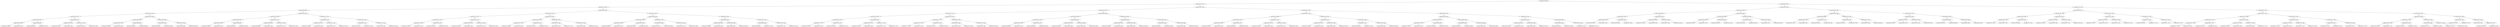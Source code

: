 digraph G{
1023789471 [label="Node{data=[5018, 5018]}"]
1023789471 -> 2134040614
2134040614 [label="Node{data=[3725, 3725]}"]
2134040614 -> 1265768728
1265768728 [label="Node{data=[3129, 3129]}"]
1265768728 -> 718436710
718436710 [label="Node{data=[3089, 3089]}"]
718436710 -> 965219474
965219474 [label="Node{data=[2879, 2879]}"]
965219474 -> 1364451413
1364451413 [label="Node{data=[2871, 2871]}"]
1364451413 -> 179472830
179472830 [label="Node{data=[2861, 2861]}"]
179472830 -> 865261767
865261767 [label="Node{data=[2564, 2564]}"]
865261767 -> 1246197411
1246197411 [label="Node{data=[2563, 2563]}"]
865261767 -> 81295094
81295094 [label="Node{data=[2565, 2565]}"]
179472830 -> 448393386
448393386 [label="Node{data=[2869, 2869]}"]
448393386 -> 1061705690
1061705690 [label="Node{data=[2868, 2868]}"]
448393386 -> 1313590526
1313590526 [label="Node{data=[2870, 2870]}"]
1364451413 -> 165903367
165903367 [label="Node{data=[2875, 2875]}"]
165903367 -> 1552605489
1552605489 [label="Node{data=[2873, 2873]}"]
1552605489 -> 553753597
553753597 [label="Node{data=[2872, 2872]}"]
1552605489 -> 834506527
834506527 [label="Node{data=[2874, 2874]}"]
165903367 -> 598531691
598531691 [label="Node{data=[2877, 2877]}"]
598531691 -> 673456198
673456198 [label="Node{data=[2876, 2876]}"]
598531691 -> 98015436
98015436 [label="Node{data=[2878, 2878]}"]
965219474 -> 1481587230
1481587230 [label="Node{data=[3045, 3045]}"]
1481587230 -> 500562170
500562170 [label="Node{data=[2883, 2883]}"]
500562170 -> 343592214
343592214 [label="Node{data=[2881, 2881]}"]
343592214 -> 760362669
760362669 [label="Node{data=[2880, 2880]}"]
343592214 -> 208434899
208434899 [label="Node{data=[2882, 2882]}"]
500562170 -> 1053576588
1053576588 [label="Node{data=[2889, 2889]}"]
1053576588 -> 2090612030
2090612030 [label="Node{data=[2884, 2884]}"]
1053576588 -> 1078432606
1078432606 [label="Node{data=[2896, 2896]}"]
1481587230 -> 804437867
804437867 [label="Node{data=[3085, 3085]}"]
804437867 -> 1938695988
1938695988 [label="Node{data=[3083, 3083]}"]
1938695988 -> 1856428478
1856428478 [label="Node{data=[3082, 3082]}"]
1938695988 -> 310864471
310864471 [label="Node{data=[3084, 3084]}"]
804437867 -> 682923659
682923659 [label="Node{data=[3087, 3087]}"]
682923659 -> 704754478
704754478 [label="Node{data=[3086, 3086]}"]
682923659 -> 1915938041
1915938041 [label="Node{data=[3088, 3088]}"]
718436710 -> 1531903290
1531903290 [label="Node{data=[3105, 3105]}"]
1531903290 -> 1463957526
1463957526 [label="Node{data=[3097, 3097]}"]
1463957526 -> 1887267091
1887267091 [label="Node{data=[3093, 3093]}"]
1887267091 -> 353193673
353193673 [label="Node{data=[3091, 3091]}"]
353193673 -> 965138047
965138047 [label="Node{data=[3090, 3090]}"]
353193673 -> 2135083985
2135083985 [label="Node{data=[3092, 3092]}"]
1887267091 -> 1684803803
1684803803 [label="Node{data=[3095, 3095]}"]
1684803803 -> 468218265
468218265 [label="Node{data=[3094, 3094]}"]
1684803803 -> 340945333
340945333 [label="Node{data=[3096, 3096]}"]
1463957526 -> 2108105901
2108105901 [label="Node{data=[3101, 3101]}"]
2108105901 -> 2043218186
2043218186 [label="Node{data=[3099, 3099]}"]
2043218186 -> 569756435
569756435 [label="Node{data=[3098, 3098]}"]
2043218186 -> 653066585
653066585 [label="Node{data=[3100, 3100]}"]
2108105901 -> 1647041381
1647041381 [label="Node{data=[3103, 3103]}"]
1647041381 -> 1394286451
1394286451 [label="Node{data=[3102, 3102]}"]
1647041381 -> 1555688272
1555688272 [label="Node{data=[3104, 3104]}"]
1531903290 -> 311479895
311479895 [label="Node{data=[3121, 3121]}"]
311479895 -> 786227091
786227091 [label="Node{data=[3109, 3109]}"]
786227091 -> 632798652
632798652 [label="Node{data=[3107, 3107]}"]
632798652 -> 919019825
919019825 [label="Node{data=[3106, 3106]}"]
632798652 -> 573682632
573682632 [label="Node{data=[3108, 3108]}"]
786227091 -> 1792659546
1792659546 [label="Node{data=[3111, 3111]}"]
1792659546 -> 1922812640
1922812640 [label="Node{data=[3110, 3110]}"]
1792659546 -> 2103096107
2103096107 [label="Node{data=[3120, 3120]}"]
311479895 -> 1381691579
1381691579 [label="Node{data=[3125, 3125]}"]
1381691579 -> 1982177706
1982177706 [label="Node{data=[3123, 3123]}"]
1982177706 -> 1522903364
1522903364 [label="Node{data=[3122, 3122]}"]
1982177706 -> 1915652828
1915652828 [label="Node{data=[3124, 3124]}"]
1381691579 -> 2004120330
2004120330 [label="Node{data=[3127, 3127]}"]
2004120330 -> 738702527
738702527 [label="Node{data=[3126, 3126]}"]
2004120330 -> 1543481330
1543481330 [label="Node{data=[3128, 3128]}"]
1265768728 -> 1568779835
1568779835 [label="Node{data=[3449, 3449]}"]
1568779835 -> 154761890
154761890 [label="Node{data=[3145, 3145]}"]
154761890 -> 403342710
403342710 [label="Node{data=[3137, 3137]}"]
403342710 -> 1055682994
1055682994 [label="Node{data=[3133, 3133]}"]
1055682994 -> 1858924578
1858924578 [label="Node{data=[3131, 3131]}"]
1858924578 -> 744647475
744647475 [label="Node{data=[3130, 3130]}"]
1858924578 -> 1611623164
1611623164 [label="Node{data=[3132, 3132]}"]
1055682994 -> 1026815662
1026815662 [label="Node{data=[3135, 3135]}"]
1026815662 -> 888622282
888622282 [label="Node{data=[3134, 3134]}"]
1026815662 -> 192119444
192119444 [label="Node{data=[3136, 3136]}"]
403342710 -> 279986572
279986572 [label="Node{data=[3141, 3141]}"]
279986572 -> 840188850
840188850 [label="Node{data=[3139, 3139]}"]
840188850 -> 1007405094
1007405094 [label="Node{data=[3138, 3138]}"]
840188850 -> 729520657
729520657 [label="Node{data=[3140, 3140]}"]
279986572 -> 961876691
961876691 [label="Node{data=[3143, 3143]}"]
961876691 -> 701288344
701288344 [label="Node{data=[3142, 3142]}"]
961876691 -> 1264871551
1264871551 [label="Node{data=[3144, 3144]}"]
154761890 -> 1018746896
1018746896 [label="Node{data=[3153, 3153]}"]
1018746896 -> 770348766
770348766 [label="Node{data=[3149, 3149]}"]
770348766 -> 1653947636
1653947636 [label="Node{data=[3147, 3147]}"]
1653947636 -> 182093641
182093641 [label="Node{data=[3146, 3146]}"]
1653947636 -> 1884857946
1884857946 [label="Node{data=[3148, 3148]}"]
770348766 -> 167609065
167609065 [label="Node{data=[3151, 3151]}"]
167609065 -> 1111780798
1111780798 [label="Node{data=[3150, 3150]}"]
167609065 -> 477780592
477780592 [label="Node{data=[3152, 3152]}"]
1018746896 -> 690308563
690308563 [label="Node{data=[3292, 3292]}"]
690308563 -> 1277845716
1277845716 [label="Node{data=[3155, 3155]}"]
1277845716 -> 769838450
769838450 [label="Node{data=[3154, 3154]}"]
1277845716 -> 1669708644
1669708644 [label="Node{data=[3171, 3171]}"]
690308563 -> 1619882266
1619882266 [label="Node{data=[3322, 3322]}"]
1619882266 -> 2134802719
2134802719 [label="Node{data=[3302, 3302]}"]
1619882266 -> 1150048983
1150048983 [label="Node{data=[3421, 3421]}"]
1568779835 -> 169646009
169646009 [label="Node{data=[3597, 3597]}"]
169646009 -> 26354241
26354241 [label="Node{data=[3506, 3506]}"]
26354241 -> 170880277
170880277 [label="Node{data=[3502, 3502]}"]
170880277 -> 743687269
743687269 [label="Node{data=[3500, 3500]}"]
743687269 -> 1117531913
1117531913 [label="Node{data=[3499, 3499]}"]
743687269 -> 1384946993
1384946993 [label="Node{data=[3501, 3501]}"]
170880277 -> 591009200
591009200 [label="Node{data=[3504, 3504]}"]
591009200 -> 293117278
293117278 [label="Node{data=[3503, 3503]}"]
591009200 -> 851381279
851381279 [label="Node{data=[3505, 3505]}"]
26354241 -> 82602604
82602604 [label="Node{data=[3510, 3510]}"]
82602604 -> 1997043924
1997043924 [label="Node{data=[3508, 3508]}"]
1997043924 -> 584030470
584030470 [label="Node{data=[3507, 3507]}"]
1997043924 -> 1750771380
1750771380 [label="Node{data=[3509, 3509]}"]
82602604 -> 251793113
251793113 [label="Node{data=[3531, 3531]}"]
251793113 -> 997726517
997726517 [label="Node{data=[3511, 3511]}"]
251793113 -> 1705091317
1705091317 [label="Node{data=[3582, 3582]}"]
169646009 -> 1492370931
1492370931 [label="Node{data=[3631, 3631]}"]
1492370931 -> 1201175794
1201175794 [label="Node{data=[3601, 3601]}"]
1201175794 -> 1012036741
1012036741 [label="Node{data=[3599, 3599]}"]
1012036741 -> 1419566578
1419566578 [label="Node{data=[3598, 3598]}"]
1012036741 -> 310793935
310793935 [label="Node{data=[3600, 3600]}"]
1201175794 -> 377345921
377345921 [label="Node{data=[3603, 3603]}"]
377345921 -> 958693271
958693271 [label="Node{data=[3602, 3602]}"]
377345921 -> 199579148
199579148 [label="Node{data=[3604, 3604]}"]
1492370931 -> 729106833
729106833 [label="Node{data=[3721, 3721]}"]
729106833 -> 1397506721
1397506721 [label="Node{data=[3660, 3660]}"]
1397506721 -> 1225676696
1225676696 [label="Node{data=[3646, 3646]}"]
1397506721 -> 1752837507
1752837507 [label="Node{data=[3720, 3720]}"]
729106833 -> 1765984476
1765984476 [label="Node{data=[3723, 3723]}"]
1765984476 -> 1479198239
1479198239 [label="Node{data=[3722, 3722]}"]
1765984476 -> 1663301653
1663301653 [label="Node{data=[3724, 3724]}"]
2134040614 -> 1510791111
1510791111 [label="Node{data=[4501, 4501]}"]
1510791111 -> 637005938
637005938 [label="Node{data=[3789, 3789]}"]
637005938 -> 727957741
727957741 [label="Node{data=[3773, 3773]}"]
727957741 -> 1476163268
1476163268 [label="Node{data=[3733, 3733]}"]
1476163268 -> 1802641683
1802641683 [label="Node{data=[3729, 3729]}"]
1802641683 -> 1897674863
1897674863 [label="Node{data=[3727, 3727]}"]
1897674863 -> 1145960969
1145960969 [label="Node{data=[3726, 3726]}"]
1897674863 -> 1890840082
1890840082 [label="Node{data=[3728, 3728]}"]
1802641683 -> 171127726
171127726 [label="Node{data=[3731, 3731]}"]
171127726 -> 444378567
444378567 [label="Node{data=[3730, 3730]}"]
171127726 -> 835359027
835359027 [label="Node{data=[3732, 3732]}"]
1476163268 -> 1583757926
1583757926 [label="Node{data=[3769, 3769]}"]
1583757926 -> 1297861703
1297861703 [label="Node{data=[3735, 3735]}"]
1297861703 -> 842416830
842416830 [label="Node{data=[3734, 3734]}"]
1297861703 -> 1469058754
1469058754 [label="Node{data=[3736, 3736]}"]
1583757926 -> 952806236
952806236 [label="Node{data=[3771, 3771]}"]
952806236 -> 727736822
727736822 [label="Node{data=[3770, 3770]}"]
952806236 -> 734258582
734258582 [label="Node{data=[3772, 3772]}"]
727957741 -> 2087852082
2087852082 [label="Node{data=[3781, 3781]}"]
2087852082 -> 294636715
294636715 [label="Node{data=[3777, 3777]}"]
294636715 -> 961048765
961048765 [label="Node{data=[3775, 3775]}"]
961048765 -> 227794263
227794263 [label="Node{data=[3774, 3774]}"]
961048765 -> 1640822623
1640822623 [label="Node{data=[3776, 3776]}"]
294636715 -> 239699289
239699289 [label="Node{data=[3779, 3779]}"]
239699289 -> 1954468277
1954468277 [label="Node{data=[3778, 3778]}"]
239699289 -> 1729417992
1729417992 [label="Node{data=[3780, 3780]}"]
2087852082 -> 1633990330
1633990330 [label="Node{data=[3785, 3785]}"]
1633990330 -> 591758466
591758466 [label="Node{data=[3783, 3783]}"]
591758466 -> 565451302
565451302 [label="Node{data=[3782, 3782]}"]
591758466 -> 1618547083
1618547083 [label="Node{data=[3784, 3784]}"]
1633990330 -> 611105368
611105368 [label="Node{data=[3787, 3787]}"]
611105368 -> 729959363
729959363 [label="Node{data=[3786, 3786]}"]
611105368 -> 719720895
719720895 [label="Node{data=[3788, 3788]}"]
637005938 -> 37468193
37468193 [label="Node{data=[4485, 4485]}"]
37468193 -> 1136946244
1136946244 [label="Node{data=[4292, 4292]}"]
1136946244 -> 2057436076
2057436076 [label="Node{data=[4159, 4159]}"]
2057436076 -> 1615885998
1615885998 [label="Node{data=[3914, 3914]}"]
1615885998 -> 1073029173
1073029173 [label="Node{data=[3888, 3888]}"]
1615885998 -> 1605623235
1605623235 [label="Node{data=[4132, 4132]}"]
2057436076 -> 716845314
716845314 [label="Node{data=[4257, 4257]}"]
716845314 -> 1228724221
1228724221 [label="Node{data=[4248, 4248]}"]
716845314 -> 1608426087
1608426087 [label="Node{data=[4288, 4288]}"]
1136946244 -> 507654554
507654554 [label="Node{data=[4481, 4481]}"]
507654554 -> 1703620977
1703620977 [label="Node{data=[4455, 4455]}"]
1703620977 -> 1252491522
1252491522 [label="Node{data=[4358, 4358]}"]
1703620977 -> 1623248811
1623248811 [label="Node{data=[4480, 4480]}"]
507654554 -> 1870785736
1870785736 [label="Node{data=[4483, 4483]}"]
1870785736 -> 1404913904
1404913904 [label="Node{data=[4482, 4482]}"]
1870785736 -> 635726868
635726868 [label="Node{data=[4484, 4484]}"]
37468193 -> 1128219284
1128219284 [label="Node{data=[4493, 4493]}"]
1128219284 -> 590872983
590872983 [label="Node{data=[4489, 4489]}"]
590872983 -> 452667336
452667336 [label="Node{data=[4487, 4487]}"]
452667336 -> 477723727
477723727 [label="Node{data=[4486, 4486]}"]
452667336 -> 636200630
636200630 [label="Node{data=[4488, 4488]}"]
590872983 -> 1186737957
1186737957 [label="Node{data=[4491, 4491]}"]
1186737957 -> 87721309
87721309 [label="Node{data=[4490, 4490]}"]
1186737957 -> 1391860401
1391860401 [label="Node{data=[4492, 4492]}"]
1128219284 -> 709941327
709941327 [label="Node{data=[4497, 4497]}"]
709941327 -> 221388583
221388583 [label="Node{data=[4495, 4495]}"]
221388583 -> 1559458737
1559458737 [label="Node{data=[4494, 4494]}"]
221388583 -> 1043515660
1043515660 [label="Node{data=[4496, 4496]}"]
709941327 -> 302836773
302836773 [label="Node{data=[4499, 4499]}"]
302836773 -> 265945700
265945700 [label="Node{data=[4498, 4498]}"]
302836773 -> 1215534805
1215534805 [label="Node{data=[4500, 4500]}"]
1510791111 -> 1612799102
1612799102 [label="Node{data=[4670, 4670]}"]
1612799102 -> 356116891
356116891 [label="Node{data=[4517, 4517]}"]
356116891 -> 1244598394
1244598394 [label="Node{data=[4509, 4509]}"]
1244598394 -> 515826388
515826388 [label="Node{data=[4505, 4505]}"]
515826388 -> 1956024273
1956024273 [label="Node{data=[4503, 4503]}"]
1956024273 -> 783930857
783930857 [label="Node{data=[4502, 4502]}"]
1956024273 -> 472362116
472362116 [label="Node{data=[4504, 4504]}"]
515826388 -> 1969640854
1969640854 [label="Node{data=[4507, 4507]}"]
1969640854 -> 902739180
902739180 [label="Node{data=[4506, 4506]}"]
1969640854 -> 1438136609
1438136609 [label="Node{data=[4508, 4508]}"]
1244598394 -> 1952119966
1952119966 [label="Node{data=[4513, 4513]}"]
1952119966 -> 869780838
869780838 [label="Node{data=[4511, 4511]}"]
869780838 -> 1946052132
1946052132 [label="Node{data=[4510, 4510]}"]
869780838 -> 1729837131
1729837131 [label="Node{data=[4512, 4512]}"]
1952119966 -> 1149666874
1149666874 [label="Node{data=[4515, 4515]}"]
1149666874 -> 1228394289
1228394289 [label="Node{data=[4514, 4514]}"]
1149666874 -> 1241010037
1241010037 [label="Node{data=[4516, 4516]}"]
356116891 -> 2006974305
2006974305 [label="Node{data=[4525, 4525]}"]
2006974305 -> 123207934
123207934 [label="Node{data=[4521, 4521]}"]
123207934 -> 1893800291
1893800291 [label="Node{data=[4519, 4519]}"]
1893800291 -> 2078897133
2078897133 [label="Node{data=[4518, 4518]}"]
1893800291 -> 1938161414
1938161414 [label="Node{data=[4520, 4520]}"]
123207934 -> 882724472
882724472 [label="Node{data=[4523, 4523]}"]
882724472 -> 1288663945
1288663945 [label="Node{data=[4522, 4522]}"]
882724472 -> 2080966630
2080966630 [label="Node{data=[4524, 4524]}"]
2006974305 -> 547928750
547928750 [label="Node{data=[4564, 4564]}"]
547928750 -> 2115554893
2115554893 [label="Node{data=[4527, 4527]}"]
2115554893 -> 1241299260
1241299260 [label="Node{data=[4526, 4526]}"]
2115554893 -> 2113843666
2113843666 [label="Node{data=[4547, 4547]}"]
547928750 -> 409340169
409340169 [label="Node{data=[4619, 4619]}"]
409340169 -> 540333806
540333806 [label="Node{data=[4600, 4600]}"]
409340169 -> 212709005
212709005 [label="Node{data=[4638, 4638]}"]
1612799102 -> 72744683
72744683 [label="Node{data=[4810, 4810]}"]
72744683 -> 752058665
752058665 [label="Node{data=[4802, 4802]}"]
752058665 -> 710320635
710320635 [label="Node{data=[4674, 4674]}"]
710320635 -> 1273936890
1273936890 [label="Node{data=[4672, 4672]}"]
1273936890 -> 1617409738
1617409738 [label="Node{data=[4671, 4671]}"]
1273936890 -> 1343072550
1343072550 [label="Node{data=[4673, 4673]}"]
710320635 -> 1338741669
1338741669 [label="Node{data=[4800, 4800]}"]
1338741669 -> 1908719821
1908719821 [label="Node{data=[4799, 4799]}"]
1338741669 -> 742980057
742980057 [label="Node{data=[4801, 4801]}"]
752058665 -> 296821231
296821231 [label="Node{data=[4806, 4806]}"]
296821231 -> 49602247
49602247 [label="Node{data=[4804, 4804]}"]
49602247 -> 1432462588
1432462588 [label="Node{data=[4803, 4803]}"]
49602247 -> 1049364920
1049364920 [label="Node{data=[4805, 4805]}"]
296821231 -> 640350687
640350687 [label="Node{data=[4808, 4808]}"]
640350687 -> 34343227
34343227 [label="Node{data=[4807, 4807]}"]
640350687 -> 1519524802
1519524802 [label="Node{data=[4809, 4809]}"]
72744683 -> 76355809
76355809 [label="Node{data=[4818, 4818]}"]
76355809 -> 1972956590
1972956590 [label="Node{data=[4814, 4814]}"]
1972956590 -> 390035447
390035447 [label="Node{data=[4812, 4812]}"]
390035447 -> 1572414169
1572414169 [label="Node{data=[4811, 4811]}"]
390035447 -> 824144799
824144799 [label="Node{data=[4813, 4813]}"]
1972956590 -> 56102287
56102287 [label="Node{data=[4816, 4816]}"]
56102287 -> 1874084572
1874084572 [label="Node{data=[4815, 4815]}"]
56102287 -> 2072971801
2072971801 [label="Node{data=[4817, 4817]}"]
76355809 -> 826678652
826678652 [label="Node{data=[4996, 4996]}"]
826678652 -> 1924221614
1924221614 [label="Node{data=[4820, 4820]}"]
1924221614 -> 1071531142
1071531142 [label="Node{data=[4819, 4819]}"]
1924221614 -> 1015172774
1015172774 [label="Node{data=[4945, 4945]}"]
826678652 -> 1034820023
1034820023 [label="Node{data=[5016, 5016]}"]
1034820023 -> 1169346710
1169346710 [label="Node{data=[5015, 5015]}"]
1034820023 -> 134567634
134567634 [label="Node{data=[5017, 5017]}"]
1023789471 -> 652008970
652008970 [label="Node{data=[6874, 6874]}"]
652008970 -> 1802639559
1802639559 [label="Node{data=[5050, 5050]}"]
1802639559 -> 949441375
949441375 [label="Node{data=[5034, 5034]}"]
949441375 -> 436609369
436609369 [label="Node{data=[5026, 5026]}"]
436609369 -> 1525317789
1525317789 [label="Node{data=[5022, 5022]}"]
1525317789 -> 556076839
556076839 [label="Node{data=[5020, 5020]}"]
556076839 -> 598392311
598392311 [label="Node{data=[5019, 5019]}"]
556076839 -> 143481906
143481906 [label="Node{data=[5021, 5021]}"]
1525317789 -> 116251606
116251606 [label="Node{data=[5024, 5024]}"]
116251606 -> 255369243
255369243 [label="Node{data=[5023, 5023]}"]
116251606 -> 2030821646
2030821646 [label="Node{data=[5025, 5025]}"]
436609369 -> 453332689
453332689 [label="Node{data=[5030, 5030]}"]
453332689 -> 1943934220
1943934220 [label="Node{data=[5028, 5028]}"]
1943934220 -> 959204116
959204116 [label="Node{data=[5027, 5027]}"]
1943934220 -> 520740526
520740526 [label="Node{data=[5029, 5029]}"]
453332689 -> 776693848
776693848 [label="Node{data=[5032, 5032]}"]
776693848 -> 759066344
759066344 [label="Node{data=[5031, 5031]}"]
776693848 -> 1980888240
1980888240 [label="Node{data=[5033, 5033]}"]
949441375 -> 666675314
666675314 [label="Node{data=[5042, 5042]}"]
666675314 -> 1388318069
1388318069 [label="Node{data=[5038, 5038]}"]
1388318069 -> 207053035
207053035 [label="Node{data=[5036, 5036]}"]
207053035 -> 1964683685
1964683685 [label="Node{data=[5035, 5035]}"]
207053035 -> 925333580
925333580 [label="Node{data=[5037, 5037]}"]
1388318069 -> 1709072504
1709072504 [label="Node{data=[5040, 5040]}"]
1709072504 -> 1387861008
1387861008 [label="Node{data=[5039, 5039]}"]
1709072504 -> 1921908859
1921908859 [label="Node{data=[5041, 5041]}"]
666675314 -> 2129130366
2129130366 [label="Node{data=[5046, 5046]}"]
2129130366 -> 1747751290
1747751290 [label="Node{data=[5044, 5044]}"]
1747751290 -> 1915683323
1915683323 [label="Node{data=[5043, 5043]}"]
1747751290 -> 1889552925
1889552925 [label="Node{data=[5045, 5045]}"]
2129130366 -> 823995252
823995252 [label="Node{data=[5048, 5048]}"]
823995252 -> 1027001196
1027001196 [label="Node{data=[5047, 5047]}"]
823995252 -> 932980200
932980200 [label="Node{data=[5049, 5049]}"]
1802639559 -> 1168011684
1168011684 [label="Node{data=[6789, 6789]}"]
1168011684 -> 486581480
486581480 [label="Node{data=[5464, 5464]}"]
486581480 -> 375808399
375808399 [label="Node{data=[5089, 5089]}"]
375808399 -> 1073984974
1073984974 [label="Node{data=[5052, 5052]}"]
1073984974 -> 1982263099
1982263099 [label="Node{data=[5051, 5051]}"]
1073984974 -> 1847145203
1847145203 [label="Node{data=[5053, 5053]}"]
375808399 -> 1263951014
1263951014 [label="Node{data=[5179, 5179]}"]
1263951014 -> 371600839
371600839 [label="Node{data=[5153, 5153]}"]
1263951014 -> 1471694607
1471694607 [label="Node{data=[5206, 5206]}"]
486581480 -> 1880193441
1880193441 [label="Node{data=[6750, 6750]}"]
1880193441 -> 165394537
165394537 [label="Node{data=[5676, 5676]}"]
165394537 -> 783611008
783611008 [label="Node{data=[5555, 5555]}"]
165394537 -> 992042598
992042598 [label="Node{data=[6720, 6720]}"]
1880193441 -> 1082582226
1082582226 [label="Node{data=[6787, 6787]}"]
1082582226 -> 348787803
348787803 [label="Node{data=[6786, 6786]}"]
1082582226 -> 500425398
500425398 [label="Node{data=[6788, 6788]}"]
1168011684 -> 749751556
749751556 [label="Node{data=[6797, 6797]}"]
749751556 -> 1541905460
1541905460 [label="Node{data=[6793, 6793]}"]
1541905460 -> 525018079
525018079 [label="Node{data=[6791, 6791]}"]
525018079 -> 495957202
495957202 [label="Node{data=[6790, 6790]}"]
525018079 -> 871957002
871957002 [label="Node{data=[6792, 6792]}"]
1541905460 -> 1410870909
1410870909 [label="Node{data=[6795, 6795]}"]
1410870909 -> 302754554
302754554 [label="Node{data=[6794, 6794]}"]
1410870909 -> 1916970317
1916970317 [label="Node{data=[6796, 6796]}"]
749751556 -> 164630621
164630621 [label="Node{data=[6801, 6801]}"]
164630621 -> 472825052
472825052 [label="Node{data=[6799, 6799]}"]
472825052 -> 1396541913
1396541913 [label="Node{data=[6798, 6798]}"]
472825052 -> 875705918
875705918 [label="Node{data=[6800, 6800]}"]
164630621 -> 1038715421
1038715421 [label="Node{data=[6803, 6803]}"]
1038715421 -> 1422399776
1422399776 [label="Node{data=[6802, 6802]}"]
1038715421 -> 1803825441
1803825441 [label="Node{data=[6804, 6804]}"]
652008970 -> 1310878121
1310878121 [label="Node{data=[7416, 7416]}"]
1310878121 -> 1072343826
1072343826 [label="Node{data=[7400, 7400]}"]
1072343826 -> 729785558
729785558 [label="Node{data=[7392, 7392]}"]
729785558 -> 1639486881
1639486881 [label="Node{data=[7388, 7388]}"]
1639486881 -> 1007339294
1007339294 [label="Node{data=[7353, 7353]}"]
1007339294 -> 1448233398
1448233398 [label="Node{data=[7341, 7341]}"]
1007339294 -> 14491326
14491326 [label="Node{data=[7387, 7387]}"]
1639486881 -> 636327577
636327577 [label="Node{data=[7390, 7390]}"]
636327577 -> 1337300749
1337300749 [label="Node{data=[7389, 7389]}"]
636327577 -> 200177844
200177844 [label="Node{data=[7391, 7391]}"]
729785558 -> 1664008089
1664008089 [label="Node{data=[7396, 7396]}"]
1664008089 -> 708748347
708748347 [label="Node{data=[7394, 7394]}"]
708748347 -> 1238385550
1238385550 [label="Node{data=[7393, 7393]}"]
708748347 -> 830716376
830716376 [label="Node{data=[7395, 7395]}"]
1664008089 -> 667359750
667359750 [label="Node{data=[7398, 7398]}"]
667359750 -> 2022141369
2022141369 [label="Node{data=[7397, 7397]}"]
667359750 -> 864062740
864062740 [label="Node{data=[7399, 7399]}"]
1072343826 -> 534888389
534888389 [label="Node{data=[7408, 7408]}"]
534888389 -> 6914325
6914325 [label="Node{data=[7404, 7404]}"]
6914325 -> 1128324612
1128324612 [label="Node{data=[7402, 7402]}"]
1128324612 -> 1956582229
1956582229 [label="Node{data=[7401, 7401]}"]
1128324612 -> 1720882580
1720882580 [label="Node{data=[7403, 7403]}"]
6914325 -> 708825466
708825466 [label="Node{data=[7406, 7406]}"]
708825466 -> 1875544775
1875544775 [label="Node{data=[7405, 7405]}"]
708825466 -> 1665346000
1665346000 [label="Node{data=[7407, 7407]}"]
534888389 -> 294596121
294596121 [label="Node{data=[7412, 7412]}"]
294596121 -> 1164937555
1164937555 [label="Node{data=[7410, 7410]}"]
1164937555 -> 2118696843
2118696843 [label="Node{data=[7409, 7409]}"]
1164937555 -> 71242811
71242811 [label="Node{data=[7411, 7411]}"]
294596121 -> 1814564163
1814564163 [label="Node{data=[7414, 7414]}"]
1814564163 -> 1437869188
1437869188 [label="Node{data=[7413, 7413]}"]
1814564163 -> 1849392478
1849392478 [label="Node{data=[7415, 7415]}"]
1310878121 -> 307831406
307831406 [label="Node{data=[7528, 7528]}"]
307831406 -> 1052206963
1052206963 [label="Node{data=[7512, 7512]}"]
1052206963 -> 1255404581
1255404581 [label="Node{data=[7424, 7424]}"]
1255404581 -> 2142745004
2142745004 [label="Node{data=[7420, 7420]}"]
2142745004 -> 614901350
614901350 [label="Node{data=[7418, 7418]}"]
614901350 -> 565170558
565170558 [label="Node{data=[7417, 7417]}"]
614901350 -> 1955097522
1955097522 [label="Node{data=[7419, 7419]}"]
2142745004 -> 913350238
913350238 [label="Node{data=[7422, 7422]}"]
913350238 -> 670341984
670341984 [label="Node{data=[7421, 7421]}"]
913350238 -> 2014288577
2014288577 [label="Node{data=[7423, 7423]}"]
1255404581 -> 1332587401
1332587401 [label="Node{data=[7508, 7508]}"]
1332587401 -> 2103266900
2103266900 [label="Node{data=[7426, 7426]}"]
2103266900 -> 2129782020
2129782020 [label="Node{data=[7425, 7425]}"]
2103266900 -> 2058133897
2058133897 [label="Node{data=[7484, 7484]}"]
1332587401 -> 1488940214
1488940214 [label="Node{data=[7510, 7510]}"]
1488940214 -> 1334294043
1334294043 [label="Node{data=[7509, 7509]}"]
1488940214 -> 1051702058
1051702058 [label="Node{data=[7511, 7511]}"]
1052206963 -> 563150239
563150239 [label="Node{data=[7520, 7520]}"]
563150239 -> 40497095
40497095 [label="Node{data=[7516, 7516]}"]
40497095 -> 1890363135
1890363135 [label="Node{data=[7514, 7514]}"]
1890363135 -> 869891363
869891363 [label="Node{data=[7513, 7513]}"]
1890363135 -> 360907458
360907458 [label="Node{data=[7515, 7515]}"]
40497095 -> 1482276962
1482276962 [label="Node{data=[7518, 7518]}"]
1482276962 -> 1305943752
1305943752 [label="Node{data=[7517, 7517]}"]
1482276962 -> 891245108
891245108 [label="Node{data=[7519, 7519]}"]
563150239 -> 948425543
948425543 [label="Node{data=[7524, 7524]}"]
948425543 -> 785080037
785080037 [label="Node{data=[7522, 7522]}"]
785080037 -> 1537156266
1537156266 [label="Node{data=[7521, 7521]}"]
785080037 -> 350114591
350114591 [label="Node{data=[7523, 7523]}"]
948425543 -> 314947368
314947368 [label="Node{data=[7526, 7526]}"]
314947368 -> 1720578019
1720578019 [label="Node{data=[7525, 7525]}"]
314947368 -> 1150631404
1150631404 [label="Node{data=[7527, 7527]}"]
307831406 -> 582342858
582342858 [label="Node{data=[7544, 7544]}"]
582342858 -> 494294851
494294851 [label="Node{data=[7536, 7536]}"]
494294851 -> 336413177
336413177 [label="Node{data=[7532, 7532]}"]
336413177 -> 2040161481
2040161481 [label="Node{data=[7530, 7530]}"]
2040161481 -> 1969586360
1969586360 [label="Node{data=[7529, 7529]}"]
2040161481 -> 1518734616
1518734616 [label="Node{data=[7531, 7531]}"]
336413177 -> 620399928
620399928 [label="Node{data=[7534, 7534]}"]
620399928 -> 241965378
241965378 [label="Node{data=[7533, 7533]}"]
620399928 -> 1465202807
1465202807 [label="Node{data=[7535, 7535]}"]
494294851 -> 1037111624
1037111624 [label="Node{data=[7540, 7540]}"]
1037111624 -> 1303562375
1303562375 [label="Node{data=[7538, 7538]}"]
1303562375 -> 595230330
595230330 [label="Node{data=[7537, 7537]}"]
1303562375 -> 1561492706
1561492706 [label="Node{data=[7539, 7539]}"]
1037111624 -> 1761377625
1761377625 [label="Node{data=[7542, 7542]}"]
1761377625 -> 860972593
860972593 [label="Node{data=[7541, 7541]}"]
1761377625 -> 1135105935
1135105935 [label="Node{data=[7543, 7543]}"]
582342858 -> 227792500
227792500 [label="Node{data=[7548, 7548]}"]
227792500 -> 109999146
109999146 [label="Node{data=[7546, 7546]}"]
109999146 -> 1054276132
1054276132 [label="Node{data=[7545, 7545]}"]
109999146 -> 1061406302
1061406302 [label="Node{data=[7547, 7547]}"]
227792500 -> 753960884
753960884 [label="Node{data=[7550, 7550]}"]
753960884 -> 1504348452
1504348452 [label="Node{data=[7549, 7549]}"]
753960884 -> 1344561135
1344561135 [label="Node{data=[7552, 7552]}"]
1344561135 -> 1911816835
1911816835 [label="Node{data=[7551, 7551]}"]
1344561135 -> 1502733870
1502733870 [label="Node{data=[7553, 7553]}"]
}